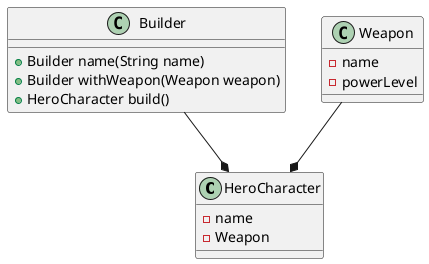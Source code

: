 @startuml

class HeroCharacter{
- name
- Weapon

}

class Builder{
   + Builder name(String name)
   + Builder withWeapon(Weapon weapon)
   + HeroCharacter build()
   }

class Weapon{
 - name
 - powerLevel
}

Builder --* HeroCharacter
Weapon --* HeroCharacter

@enduml
